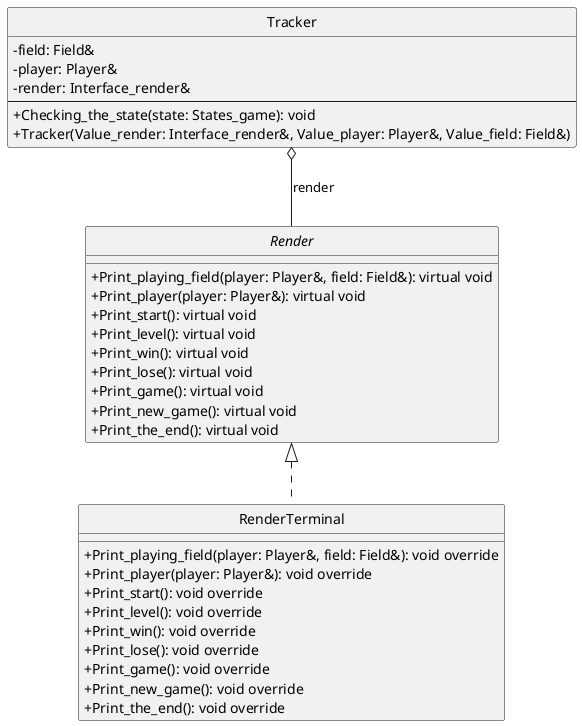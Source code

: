 @startuml UML_Garanin_lab.puml

hide circle
skinparam classAttributeIconSize 0

class Tracker {
    - field: Field&
    - player: Player&
    - render: Interface_render&
    --
    + Checking_the_state(state: States_game): void
    + Tracker(Value_render: Interface_render&, Value_player: Player&, Value_field: Field&)
}

abstract class Render {
    + Print_playing_field(player: Player&, field: Field&): virtual void
    + Print_player(player: Player&): virtual void
    + Print_start(): virtual void
    + Print_level(): virtual void
    + Print_win(): virtual void
    + Print_lose(): virtual void
    + Print_game(): virtual void
    + Print_new_game(): virtual void
    + Print_the_end(): virtual void
}

class RenderTerminal {
    + Print_playing_field(player: Player&, field: Field&): void override
    + Print_player(player: Player&): void override
    + Print_start(): void override
    + Print_level(): void override
    + Print_win(): void override
    + Print_lose(): void override
    + Print_game(): void override
    + Print_new_game(): void override
    + Print_the_end(): void override
}

Tracker o-- Render : render
Render <|.. RenderTerminal

@enduml
